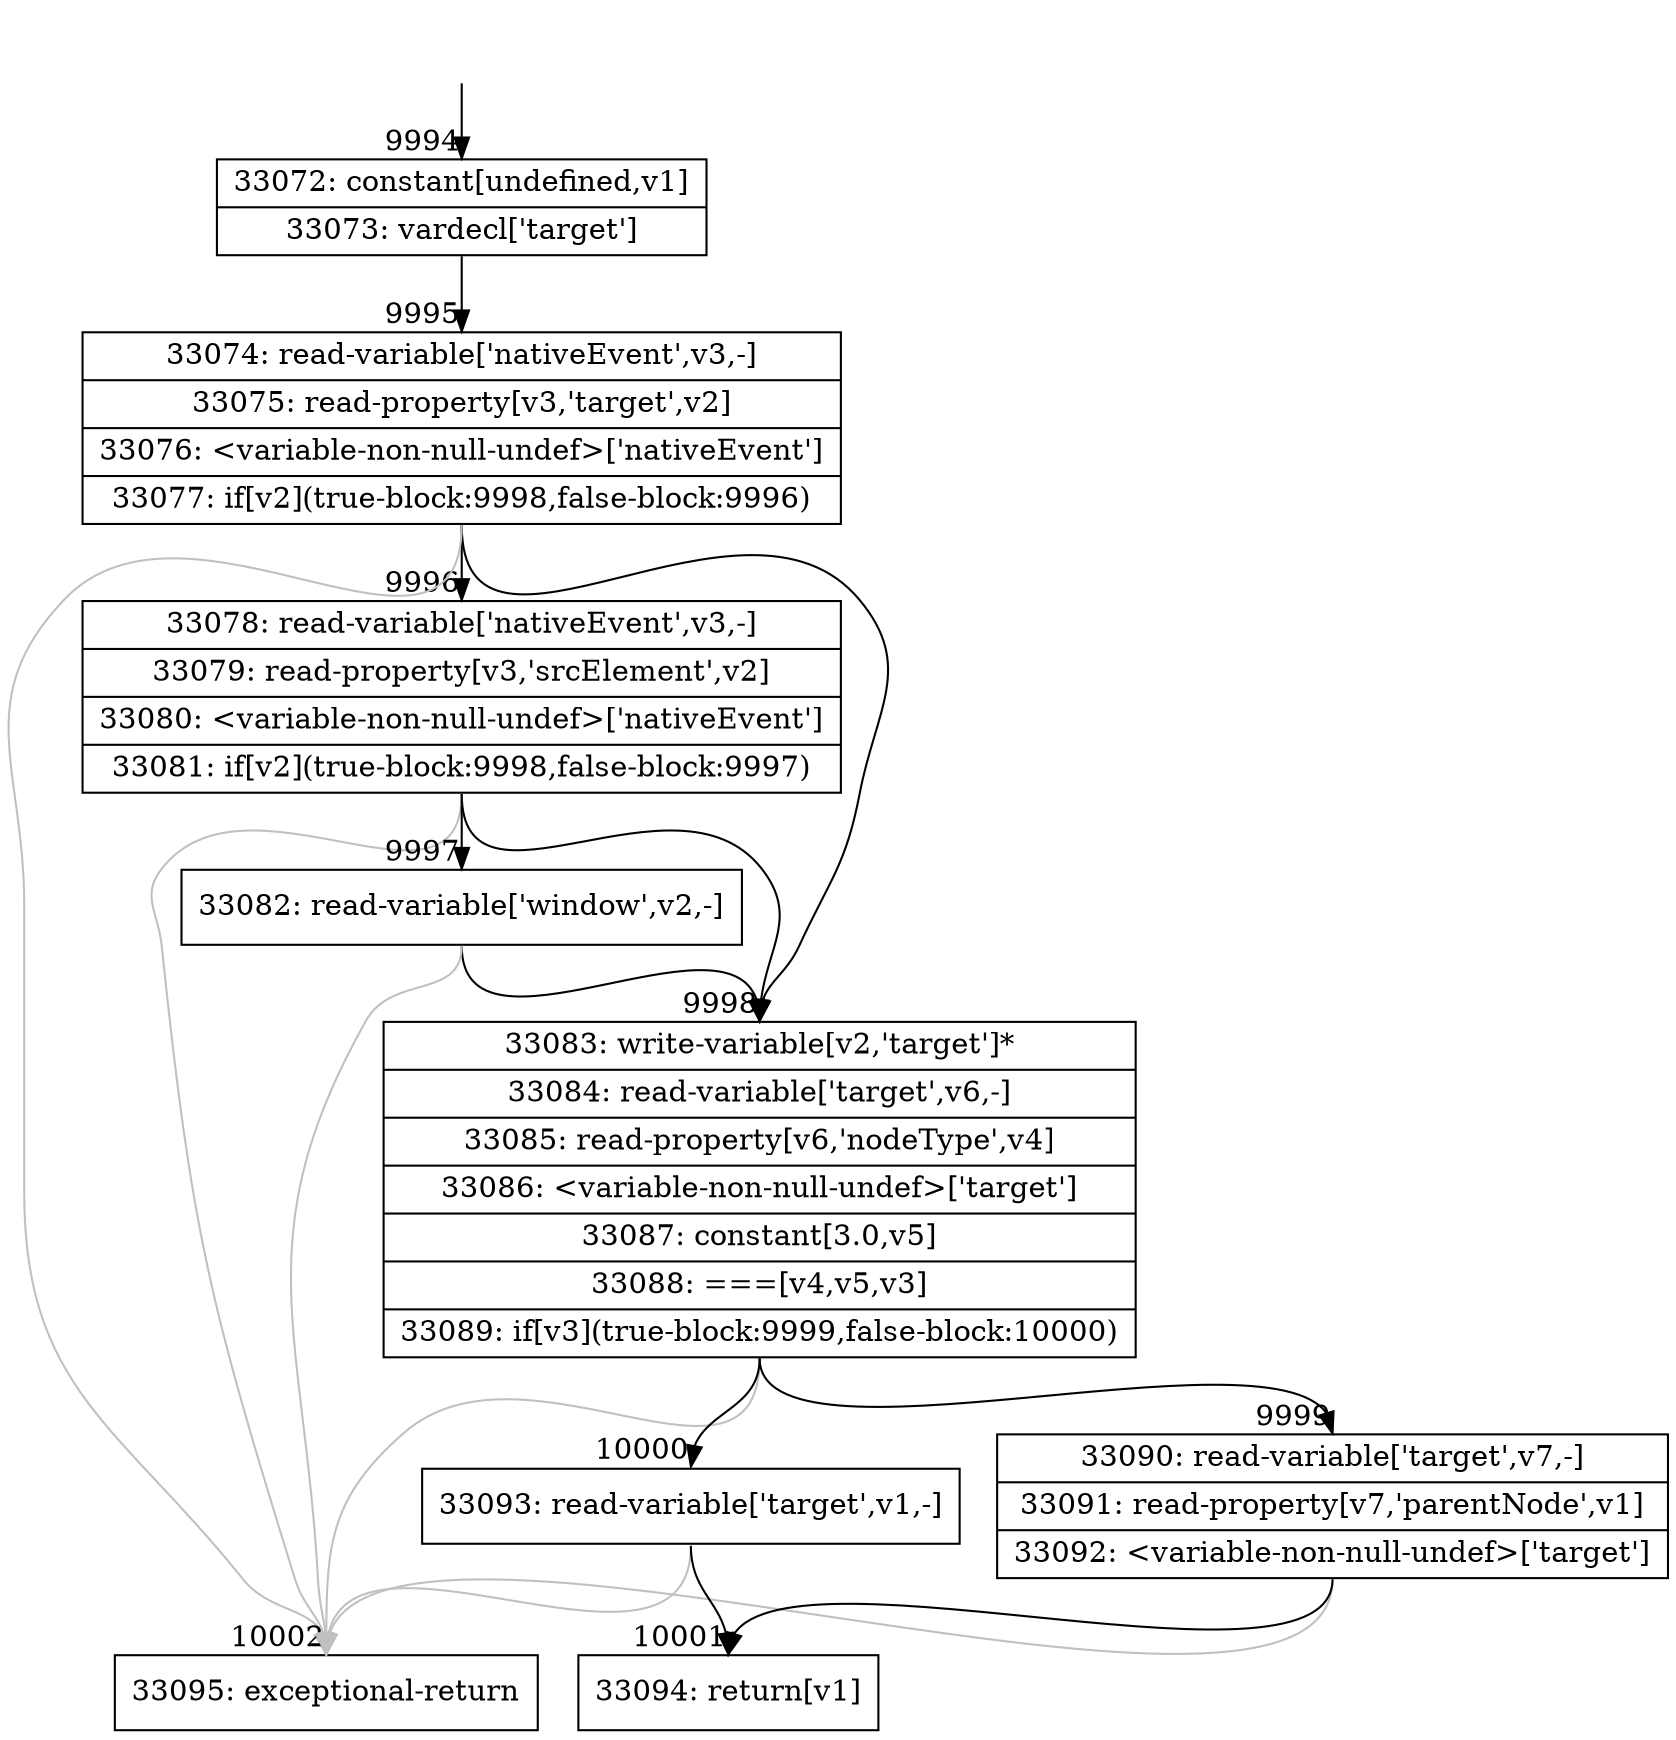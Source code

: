 digraph {
rankdir="TD"
BB_entry747[shape=none,label=""];
BB_entry747 -> BB9994 [tailport=s, headport=n, headlabel="    9994"]
BB9994 [shape=record label="{33072: constant[undefined,v1]|33073: vardecl['target']}" ] 
BB9994 -> BB9995 [tailport=s, headport=n, headlabel="      9995"]
BB9995 [shape=record label="{33074: read-variable['nativeEvent',v3,-]|33075: read-property[v3,'target',v2]|33076: \<variable-non-null-undef\>['nativeEvent']|33077: if[v2](true-block:9998,false-block:9996)}" ] 
BB9995 -> BB9998 [tailport=s, headport=n, headlabel="      9998"]
BB9995 -> BB9996 [tailport=s, headport=n, headlabel="      9996"]
BB9995 -> BB10002 [tailport=s, headport=n, color=gray, headlabel="      10002"]
BB9996 [shape=record label="{33078: read-variable['nativeEvent',v3,-]|33079: read-property[v3,'srcElement',v2]|33080: \<variable-non-null-undef\>['nativeEvent']|33081: if[v2](true-block:9998,false-block:9997)}" ] 
BB9996 -> BB9998 [tailport=s, headport=n]
BB9996 -> BB9997 [tailport=s, headport=n, headlabel="      9997"]
BB9996 -> BB10002 [tailport=s, headport=n, color=gray]
BB9997 [shape=record label="{33082: read-variable['window',v2,-]}" ] 
BB9997 -> BB9998 [tailport=s, headport=n]
BB9997 -> BB10002 [tailport=s, headport=n, color=gray]
BB9998 [shape=record label="{33083: write-variable[v2,'target']*|33084: read-variable['target',v6,-]|33085: read-property[v6,'nodeType',v4]|33086: \<variable-non-null-undef\>['target']|33087: constant[3.0,v5]|33088: ===[v4,v5,v3]|33089: if[v3](true-block:9999,false-block:10000)}" ] 
BB9998 -> BB9999 [tailport=s, headport=n, headlabel="      9999"]
BB9998 -> BB10000 [tailport=s, headport=n, headlabel="      10000"]
BB9998 -> BB10002 [tailport=s, headport=n, color=gray]
BB9999 [shape=record label="{33090: read-variable['target',v7,-]|33091: read-property[v7,'parentNode',v1]|33092: \<variable-non-null-undef\>['target']}" ] 
BB9999 -> BB10001 [tailport=s, headport=n, headlabel="      10001"]
BB9999 -> BB10002 [tailport=s, headport=n, color=gray]
BB10000 [shape=record label="{33093: read-variable['target',v1,-]}" ] 
BB10000 -> BB10001 [tailport=s, headport=n]
BB10000 -> BB10002 [tailport=s, headport=n, color=gray]
BB10001 [shape=record label="{33094: return[v1]}" ] 
BB10002 [shape=record label="{33095: exceptional-return}" ] 
//#$~ 17867
}
